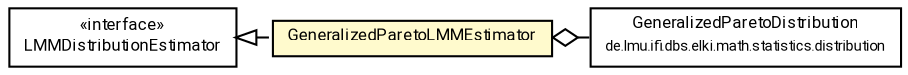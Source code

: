 #!/usr/local/bin/dot
#
# Class diagram 
# Generated by UMLGraph version R5_7_2-60-g0e99a6 (http://www.spinellis.gr/umlgraph/)
#

digraph G {
	graph [fontnames="svg"]
	edge [fontname="Roboto",fontsize=7,labelfontname="Roboto",labelfontsize=7,color="black"];
	node [fontname="Roboto",fontcolor="black",fontsize=8,shape=plaintext,margin=0,width=0,height=0];
	nodesep=0.15;
	ranksep=0.25;
	rankdir=LR;
	// de.lmu.ifi.dbs.elki.math.statistics.distribution.estimator.GeneralizedParetoLMMEstimator
	c4717021 [label=<<table title="de.lmu.ifi.dbs.elki.math.statistics.distribution.estimator.GeneralizedParetoLMMEstimator" border="0" cellborder="1" cellspacing="0" cellpadding="2" bgcolor="lemonChiffon" href="GeneralizedParetoLMMEstimator.html" target="_parent">
		<tr><td><table border="0" cellspacing="0" cellpadding="1">
		<tr><td align="center" balign="center"> <font face="Roboto">GeneralizedParetoLMMEstimator</font> </td></tr>
		</table></td></tr>
		</table>>, URL="GeneralizedParetoLMMEstimator.html"];
	// de.lmu.ifi.dbs.elki.math.statistics.distribution.estimator.LMMDistributionEstimator<D extends de.lmu.ifi.dbs.elki.math.statistics.distribution.Distribution>
	c4717087 [label=<<table title="de.lmu.ifi.dbs.elki.math.statistics.distribution.estimator.LMMDistributionEstimator" border="0" cellborder="1" cellspacing="0" cellpadding="2" href="LMMDistributionEstimator.html" target="_parent">
		<tr><td><table border="0" cellspacing="0" cellpadding="1">
		<tr><td align="center" balign="center"> &#171;interface&#187; </td></tr>
		<tr><td align="center" balign="center"> <font face="Roboto">LMMDistributionEstimator</font> </td></tr>
		</table></td></tr>
		</table>>, URL="LMMDistributionEstimator.html"];
	// de.lmu.ifi.dbs.elki.math.statistics.distribution.GeneralizedParetoDistribution
	c4717112 [label=<<table title="de.lmu.ifi.dbs.elki.math.statistics.distribution.GeneralizedParetoDistribution" border="0" cellborder="1" cellspacing="0" cellpadding="2" href="../GeneralizedParetoDistribution.html" target="_parent">
		<tr><td><table border="0" cellspacing="0" cellpadding="1">
		<tr><td align="center" balign="center"> <font face="Roboto">GeneralizedParetoDistribution</font> </td></tr>
		<tr><td align="center" balign="center"> <font face="Roboto" point-size="7.0">de.lmu.ifi.dbs.elki.math.statistics.distribution</font> </td></tr>
		</table></td></tr>
		</table>>, URL="../GeneralizedParetoDistribution.html"];
	// de.lmu.ifi.dbs.elki.math.statistics.distribution.estimator.GeneralizedParetoLMMEstimator implements de.lmu.ifi.dbs.elki.math.statistics.distribution.estimator.LMMDistributionEstimator<D extends de.lmu.ifi.dbs.elki.math.statistics.distribution.Distribution>
	c4717087 -> c4717021 [arrowtail=empty,style=dashed,dir=back,weight=9];
	// de.lmu.ifi.dbs.elki.math.statistics.distribution.estimator.GeneralizedParetoLMMEstimator has de.lmu.ifi.dbs.elki.math.statistics.distribution.GeneralizedParetoDistribution
	c4717021 -> c4717112 [arrowhead=none,arrowtail=ediamond,dir=back,weight=4];
}

